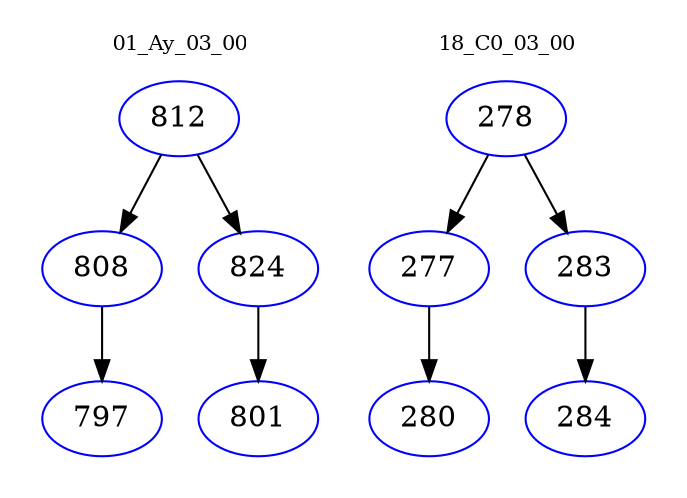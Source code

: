 digraph{
subgraph cluster_0 {
color = white
label = "01_Ay_03_00";
fontsize=10;
T0_812 [label="812", color="blue"]
T0_812 -> T0_808 [color="black"]
T0_808 [label="808", color="blue"]
T0_808 -> T0_797 [color="black"]
T0_797 [label="797", color="blue"]
T0_812 -> T0_824 [color="black"]
T0_824 [label="824", color="blue"]
T0_824 -> T0_801 [color="black"]
T0_801 [label="801", color="blue"]
}
subgraph cluster_1 {
color = white
label = "18_C0_03_00";
fontsize=10;
T1_278 [label="278", color="blue"]
T1_278 -> T1_277 [color="black"]
T1_277 [label="277", color="blue"]
T1_277 -> T1_280 [color="black"]
T1_280 [label="280", color="blue"]
T1_278 -> T1_283 [color="black"]
T1_283 [label="283", color="blue"]
T1_283 -> T1_284 [color="black"]
T1_284 [label="284", color="blue"]
}
}
